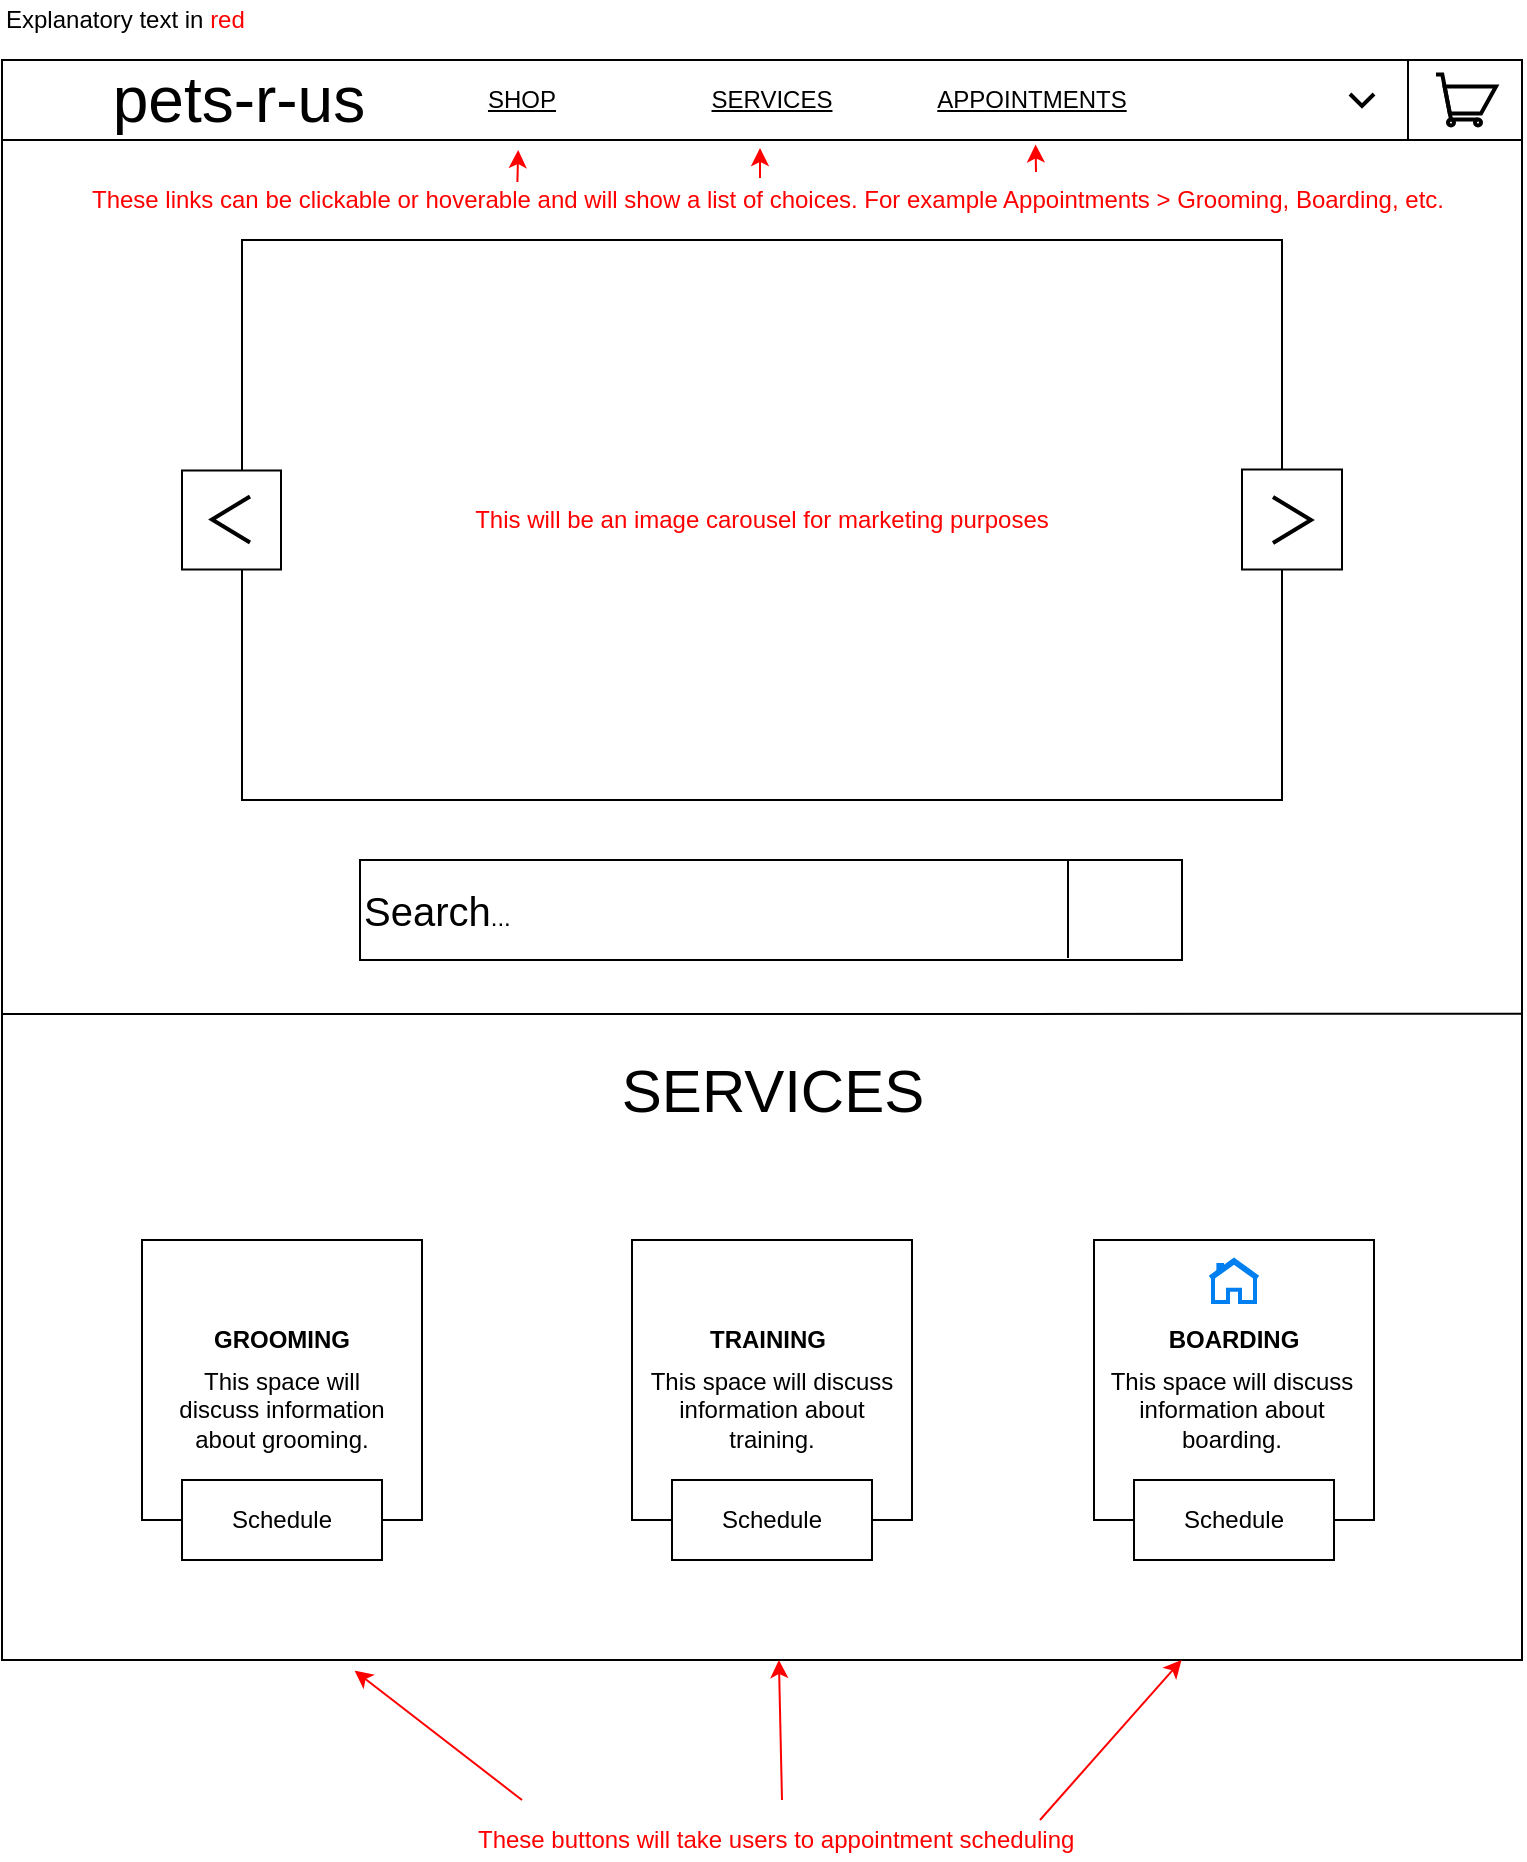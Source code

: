 <mxfile version="13.9.9" type="github">
  <diagram id="vqAz7mFe_bX8_XPS133d" name="Page-1">
    <mxGraphModel dx="1426" dy="794" grid="1" gridSize="10" guides="1" tooltips="1" connect="1" arrows="1" fold="1" page="1" pageScale="1" pageWidth="850" pageHeight="1100" math="0" shadow="0">
      <root>
        <mxCell id="0" />
        <mxCell id="1" parent="0" />
        <mxCell id="3avs3_zd8cKEyKvQoN6--27" value="" style="whiteSpace=wrap;html=1;aspect=fixed;" parent="1" vertex="1">
          <mxGeometry x="40" y="80" width="760" height="760" as="geometry" />
        </mxCell>
        <mxCell id="lcX1lfoyKaqcj_of0QZ5-1" value="&lt;font style=&quot;font-size: 32px&quot;&gt;&amp;nbsp; &amp;nbsp; &amp;nbsp; pets-r-us&lt;/font&gt;" style="rounded=0;whiteSpace=wrap;html=1;align=left;" parent="1" vertex="1">
          <mxGeometry x="40" y="40" width="760" height="40" as="geometry" />
        </mxCell>
        <mxCell id="lcX1lfoyKaqcj_of0QZ5-8" value="&lt;font style=&quot;font-size: 30px&quot;&gt;SERVICES&lt;/font&gt;" style="text;html=1;align=center;verticalAlign=middle;resizable=0;points=[];autosize=1;" parent="1" vertex="1">
          <mxGeometry x="339.5" y="540" width="170" height="30" as="geometry" />
        </mxCell>
        <mxCell id="3avs3_zd8cKEyKvQoN6--6" value="" style="shape=image;html=1;verticalAlign=top;verticalLabelPosition=bottom;labelBackgroundColor=#ffffff;imageAspect=0;aspect=fixed;image=https://cdn3.iconfinder.com/data/icons/fugue/icon_shadowless/user-silhouette.png" parent="1" vertex="1">
          <mxGeometry x="684" y="45" width="30" height="30" as="geometry" />
        </mxCell>
        <mxCell id="3avs3_zd8cKEyKvQoN6--7" value="" style="html=1;verticalLabelPosition=bottom;align=center;labelBackgroundColor=#ffffff;verticalAlign=top;strokeWidth=2;shadow=0;dashed=0;shape=mxgraph.ios7.icons.shopping_cart;" parent="1" vertex="1">
          <mxGeometry x="757" y="47.25" width="30" height="25.5" as="geometry" />
        </mxCell>
        <mxCell id="3avs3_zd8cKEyKvQoN6--8" value="" style="html=1;verticalLabelPosition=bottom;labelBackgroundColor=#ffffff;verticalAlign=top;shadow=0;dashed=0;strokeWidth=2;shape=mxgraph.ios7.misc.down;" parent="1" vertex="1">
          <mxGeometry x="714" y="57" width="12" height="6" as="geometry" />
        </mxCell>
        <mxCell id="3avs3_zd8cKEyKvQoN6--9" value="" style="endArrow=none;html=1;" parent="1" edge="1">
          <mxGeometry width="50" height="50" relative="1" as="geometry">
            <mxPoint x="743" y="80" as="sourcePoint" />
            <mxPoint x="743" y="40" as="targetPoint" />
          </mxGeometry>
        </mxCell>
        <mxCell id="3avs3_zd8cKEyKvQoN6--38" value="&lt;font color=&quot;#ff0000&quot;&gt;These links can be clickable or hoverable and will show a list of choices. For example Appointments &amp;gt; Grooming, Boarding, etc.&lt;/font&gt;" style="text;html=1;strokeColor=none;fillColor=none;align=center;verticalAlign=middle;whiteSpace=wrap;rounded=0;" parent="1" vertex="1">
          <mxGeometry x="73" y="100" width="700" height="20" as="geometry" />
        </mxCell>
        <mxCell id="3avs3_zd8cKEyKvQoN6--41" value="" style="endArrow=classic;html=1;strokeColor=#FF0000;entryX=0.68;entryY=-0.005;entryDx=0;entryDy=0;entryPerimeter=0;" parent="1" edge="1">
          <mxGeometry width="50" height="50" relative="1" as="geometry">
            <mxPoint x="557" y="96" as="sourcePoint" />
            <mxPoint x="556.8" y="82.2" as="targetPoint" />
          </mxGeometry>
        </mxCell>
        <mxCell id="3avs3_zd8cKEyKvQoN6--42" value="" style="endArrow=classic;html=1;strokeColor=#FF0000;" parent="1" edge="1">
          <mxGeometry width="50" height="50" relative="1" as="geometry">
            <mxPoint x="419" y="99" as="sourcePoint" />
            <mxPoint x="419" y="84" as="targetPoint" />
          </mxGeometry>
        </mxCell>
        <mxCell id="3avs3_zd8cKEyKvQoN6--43" value="Explanatory text in &lt;font color=&quot;#ff0000&quot;&gt;red&lt;/font&gt;" style="text;html=1;align=left;verticalAlign=middle;resizable=0;points=[];autosize=1;" parent="1" vertex="1">
          <mxGeometry x="40" y="10" width="130" height="20" as="geometry" />
        </mxCell>
        <mxCell id="3avs3_zd8cKEyKvQoN6--45" value="" style="endArrow=classic;html=1;strokeColor=#FF0000;exitX=0.151;exitY=-0.2;exitDx=0;exitDy=0;exitPerimeter=0;entryX=0.183;entryY=0;entryDx=0;entryDy=0;entryPerimeter=0;" parent="1" edge="1">
          <mxGeometry width="50" height="50" relative="1" as="geometry">
            <mxPoint x="297.7" y="101" as="sourcePoint" />
            <mxPoint x="298.08" y="85" as="targetPoint" />
          </mxGeometry>
        </mxCell>
        <mxCell id="3avs3_zd8cKEyKvQoN6--46" value="&lt;font color=&quot;#ff0000&quot;&gt;These buttons will take users to appointment scheduling&lt;/font&gt;" style="text;html=1;align=left;verticalAlign=middle;resizable=0;points=[];autosize=1;" parent="1" vertex="1">
          <mxGeometry x="276" y="920" width="310" height="20" as="geometry" />
        </mxCell>
        <mxCell id="3avs3_zd8cKEyKvQoN6--47" value="" style="endArrow=classic;html=1;strokeColor=#FF0000;entryX=0.776;entryY=1;entryDx=0;entryDy=0;entryPerimeter=0;" parent="1" edge="1" target="3avs3_zd8cKEyKvQoN6--27">
          <mxGeometry width="50" height="50" relative="1" as="geometry">
            <mxPoint x="559" y="920" as="sourcePoint" />
            <mxPoint x="610" y="870" as="targetPoint" />
          </mxGeometry>
        </mxCell>
        <mxCell id="3avs3_zd8cKEyKvQoN6--48" value="" style="endArrow=classic;html=1;strokeColor=#FF0000;" parent="1" target="3avs3_zd8cKEyKvQoN6--27" edge="1">
          <mxGeometry width="50" height="50" relative="1" as="geometry">
            <mxPoint x="430" y="910" as="sourcePoint" />
            <mxPoint x="480" y="860" as="targetPoint" />
          </mxGeometry>
        </mxCell>
        <mxCell id="3avs3_zd8cKEyKvQoN6--49" value="" style="endArrow=classic;html=1;strokeColor=#FF0000;entryX=0.232;entryY=1.007;entryDx=0;entryDy=0;entryPerimeter=0;" parent="1" edge="1" target="3avs3_zd8cKEyKvQoN6--27">
          <mxGeometry width="50" height="50" relative="1" as="geometry">
            <mxPoint x="300" y="910" as="sourcePoint" />
            <mxPoint x="250" y="880" as="targetPoint" />
          </mxGeometry>
        </mxCell>
        <mxCell id="o10lMuYCQR1ptEmExMKJ-1" value="&lt;u&gt;SHOP&lt;/u&gt;" style="text;html=1;strokeColor=none;fillColor=none;align=center;verticalAlign=middle;whiteSpace=wrap;rounded=0;" vertex="1" parent="1">
          <mxGeometry x="280" y="50" width="40" height="20" as="geometry" />
        </mxCell>
        <mxCell id="o10lMuYCQR1ptEmExMKJ-2" value="&lt;u&gt;SERVICES&lt;/u&gt;" style="text;html=1;strokeColor=none;fillColor=none;align=center;verticalAlign=middle;whiteSpace=wrap;rounded=0;" vertex="1" parent="1">
          <mxGeometry x="405" y="50" width="40" height="20" as="geometry" />
        </mxCell>
        <mxCell id="o10lMuYCQR1ptEmExMKJ-3" value="&lt;u&gt;APPOINTMENTS&lt;/u&gt;" style="text;html=1;strokeColor=none;fillColor=none;align=center;verticalAlign=middle;whiteSpace=wrap;rounded=0;" vertex="1" parent="1">
          <mxGeometry x="535" y="50" width="40" height="20" as="geometry" />
        </mxCell>
        <mxCell id="o10lMuYCQR1ptEmExMKJ-4" value="&lt;font color=&quot;#ff0000&quot;&gt;This will be an image carousel for marketing purposes&lt;/font&gt;" style="rounded=0;whiteSpace=wrap;html=1;strokeColor=#000000;" vertex="1" parent="1">
          <mxGeometry x="160" y="130" width="520" height="280" as="geometry" />
        </mxCell>
        <mxCell id="o10lMuYCQR1ptEmExMKJ-5" value="" style="whiteSpace=wrap;html=1;aspect=fixed;strokeColor=#000000;" vertex="1" parent="1">
          <mxGeometry x="130" y="245.25" width="49.5" height="49.5" as="geometry" />
        </mxCell>
        <mxCell id="o10lMuYCQR1ptEmExMKJ-6" value="" style="whiteSpace=wrap;html=1;aspect=fixed;strokeColor=#000000;" vertex="1" parent="1">
          <mxGeometry x="660" y="244.75" width="50" height="50" as="geometry" />
        </mxCell>
        <mxCell id="o10lMuYCQR1ptEmExMKJ-7" value="" style="html=1;verticalLabelPosition=bottom;labelBackgroundColor=#ffffff;verticalAlign=top;shadow=0;dashed=0;strokeWidth=2;shape=mxgraph.ios7.misc.down;direction=south;" vertex="1" parent="1">
          <mxGeometry x="145" y="258.25" width="19" height="23" as="geometry" />
        </mxCell>
        <mxCell id="o10lMuYCQR1ptEmExMKJ-8" value="" style="html=1;verticalLabelPosition=bottom;labelBackgroundColor=#ffffff;verticalAlign=top;shadow=0;dashed=0;strokeWidth=2;shape=mxgraph.ios7.misc.down;direction=north;" vertex="1" parent="1">
          <mxGeometry x="675.5" y="258.5" width="19" height="23" as="geometry" />
        </mxCell>
        <mxCell id="o10lMuYCQR1ptEmExMKJ-9" value="&lt;font style=&quot;font-size: 20px&quot;&gt;Search&lt;/font&gt;..." style="rounded=0;whiteSpace=wrap;html=1;strokeColor=#000000;align=left;" vertex="1" parent="1">
          <mxGeometry x="219" y="440" width="411" height="50" as="geometry" />
        </mxCell>
        <mxCell id="o10lMuYCQR1ptEmExMKJ-10" value="" style="shape=image;html=1;verticalAlign=top;verticalLabelPosition=bottom;labelBackgroundColor=#ffffff;imageAspect=0;aspect=fixed;image=https://cdn1.iconfinder.com/data/icons/science-technology-outline-24-px/24/Magnifier_magnifying_glass_search_search_web_searching_glass-128.png;strokeColor=#000000;" vertex="1" parent="1">
          <mxGeometry x="580" y="441" width="48" height="48" as="geometry" />
        </mxCell>
        <mxCell id="o10lMuYCQR1ptEmExMKJ-11" value="" style="endArrow=none;html=1;" edge="1" parent="1">
          <mxGeometry width="50" height="50" relative="1" as="geometry">
            <mxPoint x="573" y="489" as="sourcePoint" />
            <mxPoint x="573" y="440" as="targetPoint" />
          </mxGeometry>
        </mxCell>
        <mxCell id="o10lMuYCQR1ptEmExMKJ-12" value="" style="endArrow=none;html=1;strokeColor=#000000;entryX=1;entryY=0.592;entryDx=0;entryDy=0;entryPerimeter=0;" edge="1" parent="1">
          <mxGeometry width="50" height="50" relative="1" as="geometry">
            <mxPoint x="40" y="517" as="sourcePoint" />
            <mxPoint x="800" y="516.92" as="targetPoint" />
          </mxGeometry>
        </mxCell>
        <mxCell id="o10lMuYCQR1ptEmExMKJ-13" value="" style="whiteSpace=wrap;html=1;aspect=fixed;strokeColor=#000000;align=left;" vertex="1" parent="1">
          <mxGeometry x="110" y="630" width="140" height="140" as="geometry" />
        </mxCell>
        <mxCell id="o10lMuYCQR1ptEmExMKJ-14" value="&lt;span style=&quot;color: rgba(0 , 0 , 0 , 0) ; font-family: monospace ; font-size: 0px&quot;&gt;%3CmxGraphModel%3E%3Croot%3E%3CmxCell%20id%3D%220%22%2F%3E%3CmxCell%20id%3D%221%22%20parent%3D%220%22%2F%3E%3CmxCell%20id%3D%222%22%20value%3D%22This%20space%20will%20discuss%20information%20about%20grooming.%22%20style%3D%22text%3Bhtml%3D1%3BstrokeColor%3Dnone%3BfillColor%3Dnone%3Balign%3Dleft%3BverticalAlign%3Dmiddle%3BwhiteSpace%3Dwrap%3Brounded%3D0%3B%22%20vertex%3D%221%22%20parent%3D%221%22%3E%3CmxGeometry%20x%3D%22120%22%20y%3D%22690%22%20width%3D%22120%22%20height%3D%2250%22%20as%3D%22geometry%22%2F%3E%3C%2FmxCell%3E%3C%2Froot%3E%3C%2FmxGraphModel%3E&lt;/span&gt;" style="whiteSpace=wrap;html=1;aspect=fixed;strokeColor=#000000;" vertex="1" parent="1">
          <mxGeometry x="355" y="630" width="140" height="140" as="geometry" />
        </mxCell>
        <mxCell id="o10lMuYCQR1ptEmExMKJ-15" value="" style="whiteSpace=wrap;html=1;aspect=fixed;strokeColor=#000000;" vertex="1" parent="1">
          <mxGeometry x="586" y="630" width="140" height="140" as="geometry" />
        </mxCell>
        <mxCell id="o10lMuYCQR1ptEmExMKJ-16" value="Schedule" style="rounded=0;whiteSpace=wrap;html=1;strokeColor=#000000;" vertex="1" parent="1">
          <mxGeometry x="130" y="750" width="100" height="40" as="geometry" />
        </mxCell>
        <mxCell id="o10lMuYCQR1ptEmExMKJ-17" value="Schedule" style="rounded=0;whiteSpace=wrap;html=1;strokeColor=#000000;" vertex="1" parent="1">
          <mxGeometry x="375" y="750" width="100" height="40" as="geometry" />
        </mxCell>
        <mxCell id="o10lMuYCQR1ptEmExMKJ-18" value="Schedule" style="rounded=0;whiteSpace=wrap;html=1;strokeColor=#000000;" vertex="1" parent="1">
          <mxGeometry x="606" y="750" width="100" height="40" as="geometry" />
        </mxCell>
        <mxCell id="lcX1lfoyKaqcj_of0QZ5-4" value="" style="shape=image;html=1;verticalAlign=top;verticalLabelPosition=bottom;labelBackgroundColor=#ffffff;imageAspect=0;aspect=fixed;image=https://cdn4.iconfinder.com/data/icons/common-toolbar/36/Cut-2-128.png" parent="1" vertex="1">
          <mxGeometry x="165" y="640" width="30" height="30" as="geometry" />
        </mxCell>
        <mxCell id="o10lMuYCQR1ptEmExMKJ-19" value="&lt;b&gt;GROOMING&lt;/b&gt;" style="text;html=1;strokeColor=none;fillColor=none;align=center;verticalAlign=middle;whiteSpace=wrap;rounded=0;" vertex="1" parent="1">
          <mxGeometry x="160" y="670" width="40" height="20" as="geometry" />
        </mxCell>
        <mxCell id="o10lMuYCQR1ptEmExMKJ-20" value="This space will discuss information about grooming." style="text;html=1;strokeColor=none;fillColor=none;align=center;verticalAlign=middle;whiteSpace=wrap;rounded=0;" vertex="1" parent="1">
          <mxGeometry x="120" y="690" width="120" height="50" as="geometry" />
        </mxCell>
        <mxCell id="lcX1lfoyKaqcj_of0QZ5-5" value="" style="shape=image;html=1;verticalAlign=top;verticalLabelPosition=bottom;labelBackgroundColor=#ffffff;imageAspect=0;aspect=fixed;image=https://cdn4.iconfinder.com/data/icons/general-office/91/General_Office_06-128.png" parent="1" vertex="1">
          <mxGeometry x="410" y="640" width="30" height="30" as="geometry" />
        </mxCell>
        <mxCell id="o10lMuYCQR1ptEmExMKJ-21" value="&lt;b&gt;TRAINING&lt;/b&gt;" style="text;html=1;strokeColor=none;fillColor=none;align=center;verticalAlign=middle;whiteSpace=wrap;rounded=0;" vertex="1" parent="1">
          <mxGeometry x="403" y="670" width="40" height="20" as="geometry" />
        </mxCell>
        <mxCell id="o10lMuYCQR1ptEmExMKJ-22" value="&lt;span style=&quot;text-align: left&quot;&gt;This space will discuss information about training.&lt;/span&gt;" style="text;html=1;strokeColor=none;fillColor=none;align=center;verticalAlign=middle;whiteSpace=wrap;rounded=0;" vertex="1" parent="1">
          <mxGeometry x="360" y="690" width="130" height="50" as="geometry" />
        </mxCell>
        <mxCell id="lcX1lfoyKaqcj_of0QZ5-6" value="" style="html=1;verticalLabelPosition=bottom;align=center;labelBackgroundColor=#ffffff;verticalAlign=top;strokeWidth=2;strokeColor=#0080F0;shadow=0;dashed=0;shape=mxgraph.ios7.icons.home;" parent="1" vertex="1">
          <mxGeometry x="644" y="640" width="24" height="21" as="geometry" />
        </mxCell>
        <mxCell id="o10lMuYCQR1ptEmExMKJ-23" value="&lt;b&gt;BOARDING&lt;/b&gt;" style="text;html=1;strokeColor=none;fillColor=none;align=center;verticalAlign=middle;whiteSpace=wrap;rounded=0;" vertex="1" parent="1">
          <mxGeometry x="635.5" y="670" width="40" height="20" as="geometry" />
        </mxCell>
        <mxCell id="o10lMuYCQR1ptEmExMKJ-24" value="&lt;span style=&quot;text-align: left&quot;&gt;This space will discuss information about boarding.&lt;/span&gt;" style="text;html=1;strokeColor=none;fillColor=none;align=center;verticalAlign=middle;whiteSpace=wrap;rounded=0;" vertex="1" parent="1">
          <mxGeometry x="590" y="690" width="130" height="50" as="geometry" />
        </mxCell>
      </root>
    </mxGraphModel>
  </diagram>
</mxfile>
